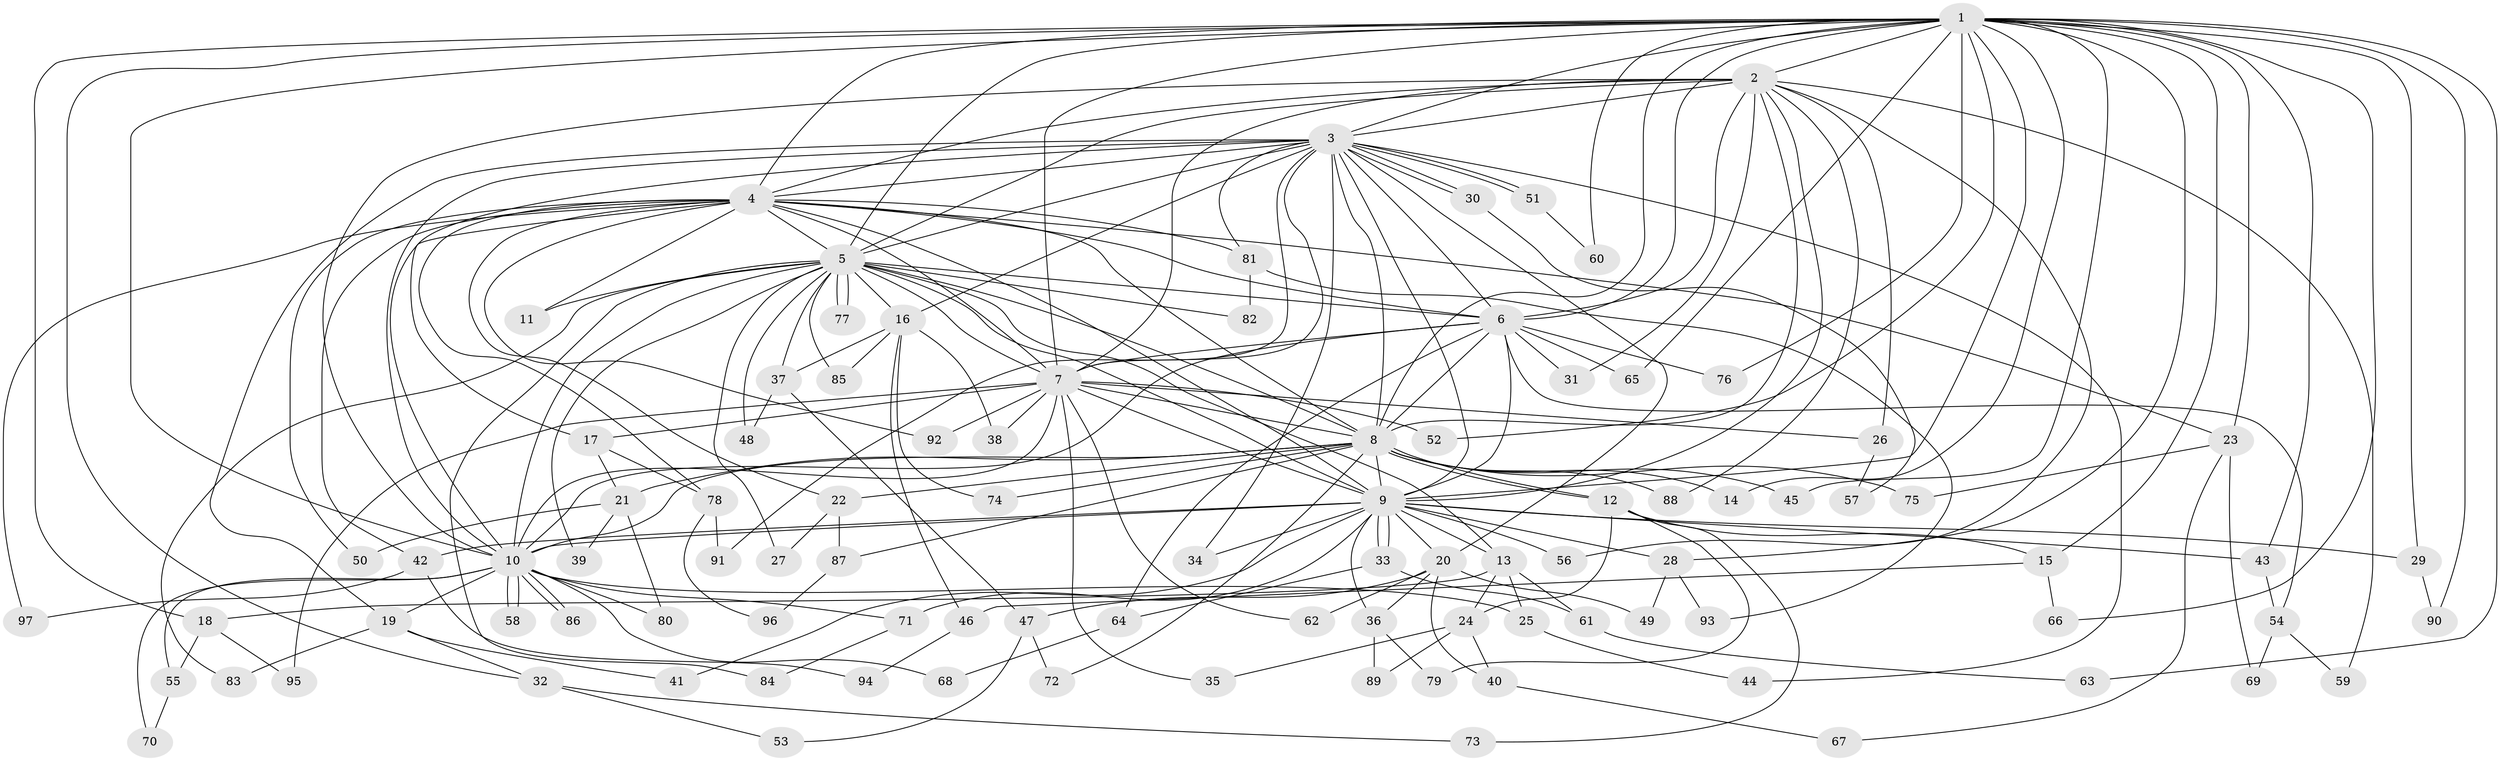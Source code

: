 // Generated by graph-tools (version 1.1) at 2025/34/03/09/25 02:34:59]
// undirected, 97 vertices, 219 edges
graph export_dot {
graph [start="1"]
  node [color=gray90,style=filled];
  1;
  2;
  3;
  4;
  5;
  6;
  7;
  8;
  9;
  10;
  11;
  12;
  13;
  14;
  15;
  16;
  17;
  18;
  19;
  20;
  21;
  22;
  23;
  24;
  25;
  26;
  27;
  28;
  29;
  30;
  31;
  32;
  33;
  34;
  35;
  36;
  37;
  38;
  39;
  40;
  41;
  42;
  43;
  44;
  45;
  46;
  47;
  48;
  49;
  50;
  51;
  52;
  53;
  54;
  55;
  56;
  57;
  58;
  59;
  60;
  61;
  62;
  63;
  64;
  65;
  66;
  67;
  68;
  69;
  70;
  71;
  72;
  73;
  74;
  75;
  76;
  77;
  78;
  79;
  80;
  81;
  82;
  83;
  84;
  85;
  86;
  87;
  88;
  89;
  90;
  91;
  92;
  93;
  94;
  95;
  96;
  97;
  1 -- 2;
  1 -- 3;
  1 -- 4;
  1 -- 5;
  1 -- 6;
  1 -- 7;
  1 -- 8;
  1 -- 9;
  1 -- 10;
  1 -- 14;
  1 -- 15;
  1 -- 18;
  1 -- 23;
  1 -- 28;
  1 -- 29;
  1 -- 32;
  1 -- 43;
  1 -- 45;
  1 -- 52;
  1 -- 60;
  1 -- 63;
  1 -- 65;
  1 -- 66;
  1 -- 76;
  1 -- 90;
  2 -- 3;
  2 -- 4;
  2 -- 5;
  2 -- 6;
  2 -- 7;
  2 -- 8;
  2 -- 9;
  2 -- 10;
  2 -- 26;
  2 -- 31;
  2 -- 56;
  2 -- 59;
  2 -- 88;
  3 -- 4;
  3 -- 5;
  3 -- 6;
  3 -- 7;
  3 -- 8;
  3 -- 9;
  3 -- 10;
  3 -- 16;
  3 -- 17;
  3 -- 19;
  3 -- 20;
  3 -- 30;
  3 -- 30;
  3 -- 34;
  3 -- 44;
  3 -- 51;
  3 -- 51;
  3 -- 81;
  3 -- 91;
  4 -- 5;
  4 -- 6;
  4 -- 7;
  4 -- 8;
  4 -- 9;
  4 -- 10;
  4 -- 11;
  4 -- 22;
  4 -- 23;
  4 -- 42;
  4 -- 50;
  4 -- 78;
  4 -- 81;
  4 -- 92;
  4 -- 97;
  5 -- 6;
  5 -- 7;
  5 -- 8;
  5 -- 9;
  5 -- 10;
  5 -- 11;
  5 -- 13;
  5 -- 16;
  5 -- 27;
  5 -- 37;
  5 -- 39;
  5 -- 48;
  5 -- 77;
  5 -- 77;
  5 -- 82;
  5 -- 83;
  5 -- 84;
  5 -- 85;
  6 -- 7;
  6 -- 8;
  6 -- 9;
  6 -- 10;
  6 -- 31;
  6 -- 54;
  6 -- 64;
  6 -- 65;
  6 -- 76;
  7 -- 8;
  7 -- 9;
  7 -- 10;
  7 -- 17;
  7 -- 26;
  7 -- 35;
  7 -- 38;
  7 -- 52;
  7 -- 62;
  7 -- 92;
  7 -- 95;
  8 -- 9;
  8 -- 10;
  8 -- 12;
  8 -- 12;
  8 -- 14;
  8 -- 21;
  8 -- 22;
  8 -- 45;
  8 -- 72;
  8 -- 74;
  8 -- 75;
  8 -- 87;
  8 -- 88;
  9 -- 10;
  9 -- 13;
  9 -- 20;
  9 -- 28;
  9 -- 29;
  9 -- 33;
  9 -- 33;
  9 -- 34;
  9 -- 36;
  9 -- 41;
  9 -- 42;
  9 -- 43;
  9 -- 56;
  9 -- 71;
  10 -- 19;
  10 -- 25;
  10 -- 55;
  10 -- 58;
  10 -- 58;
  10 -- 68;
  10 -- 70;
  10 -- 71;
  10 -- 80;
  10 -- 86;
  10 -- 86;
  12 -- 15;
  12 -- 24;
  12 -- 73;
  12 -- 79;
  13 -- 18;
  13 -- 24;
  13 -- 25;
  13 -- 61;
  15 -- 46;
  15 -- 66;
  16 -- 37;
  16 -- 38;
  16 -- 46;
  16 -- 74;
  16 -- 85;
  17 -- 21;
  17 -- 78;
  18 -- 55;
  18 -- 95;
  19 -- 32;
  19 -- 41;
  19 -- 83;
  20 -- 36;
  20 -- 40;
  20 -- 47;
  20 -- 49;
  20 -- 62;
  21 -- 39;
  21 -- 50;
  21 -- 80;
  22 -- 27;
  22 -- 87;
  23 -- 67;
  23 -- 69;
  23 -- 75;
  24 -- 35;
  24 -- 40;
  24 -- 89;
  25 -- 44;
  26 -- 57;
  28 -- 49;
  28 -- 93;
  29 -- 90;
  30 -- 57;
  32 -- 53;
  32 -- 73;
  33 -- 61;
  33 -- 64;
  36 -- 79;
  36 -- 89;
  37 -- 47;
  37 -- 48;
  40 -- 67;
  42 -- 94;
  42 -- 97;
  43 -- 54;
  46 -- 94;
  47 -- 53;
  47 -- 72;
  51 -- 60;
  54 -- 59;
  54 -- 69;
  55 -- 70;
  61 -- 63;
  64 -- 68;
  71 -- 84;
  78 -- 91;
  78 -- 96;
  81 -- 82;
  81 -- 93;
  87 -- 96;
}
